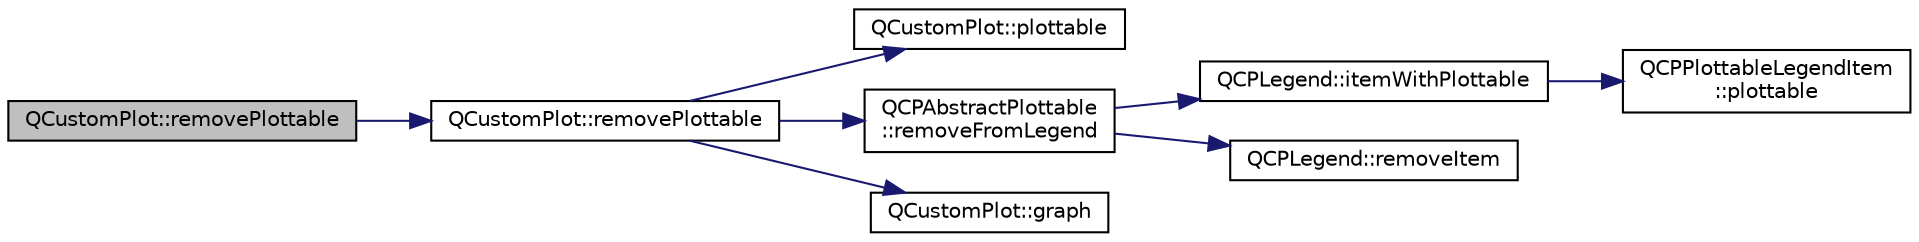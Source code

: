 digraph "QCustomPlot::removePlottable"
{
  edge [fontname="Helvetica",fontsize="10",labelfontname="Helvetica",labelfontsize="10"];
  node [fontname="Helvetica",fontsize="10",shape=record];
  rankdir="LR";
  Node1 [label="QCustomPlot::removePlottable",height=0.2,width=0.4,color="black", fillcolor="grey75", style="filled", fontcolor="black"];
  Node1 -> Node2 [color="midnightblue",fontsize="10",style="solid",fontname="Helvetica"];
  Node2 [label="QCustomPlot::removePlottable",height=0.2,width=0.4,color="black", fillcolor="white", style="filled",URL="$class_q_custom_plot.html#af3dafd56884208474f311d6226513ab2"];
  Node2 -> Node3 [color="midnightblue",fontsize="10",style="solid",fontname="Helvetica"];
  Node3 [label="QCustomPlot::plottable",height=0.2,width=0.4,color="black", fillcolor="white", style="filled",URL="$class_q_custom_plot.html#adea38bdc660da9412ba69fb939031567"];
  Node2 -> Node4 [color="midnightblue",fontsize="10",style="solid",fontname="Helvetica"];
  Node4 [label="QCPAbstractPlottable\l::removeFromLegend",height=0.2,width=0.4,color="black", fillcolor="white", style="filled",URL="$class_q_c_p_abstract_plottable.html#aa1f350e510326d012b9a9c9249736c83"];
  Node4 -> Node5 [color="midnightblue",fontsize="10",style="solid",fontname="Helvetica"];
  Node5 [label="QCPLegend::itemWithPlottable",height=0.2,width=0.4,color="black", fillcolor="white", style="filled",URL="$class_q_c_p_legend.html#a5ee80cf83f65e3b6dd386942ee3cc1ee"];
  Node5 -> Node6 [color="midnightblue",fontsize="10",style="solid",fontname="Helvetica"];
  Node6 [label="QCPPlottableLegendItem\l::plottable",height=0.2,width=0.4,color="black", fillcolor="white", style="filled",URL="$class_q_c_p_plottable_legend_item.html#af29e9a2c60b4cba0cac2447b8af7b488"];
  Node4 -> Node7 [color="midnightblue",fontsize="10",style="solid",fontname="Helvetica"];
  Node7 [label="QCPLegend::removeItem",height=0.2,width=0.4,color="black", fillcolor="white", style="filled",URL="$class_q_c_p_legend.html#ac91595c3eaa746fe6321d2eb952c63bb"];
  Node2 -> Node8 [color="midnightblue",fontsize="10",style="solid",fontname="Helvetica"];
  Node8 [label="QCustomPlot::graph",height=0.2,width=0.4,color="black", fillcolor="white", style="filled",URL="$class_q_custom_plot.html#a80c40ced2a74eefe9e92de1e82ba2274"];
}
